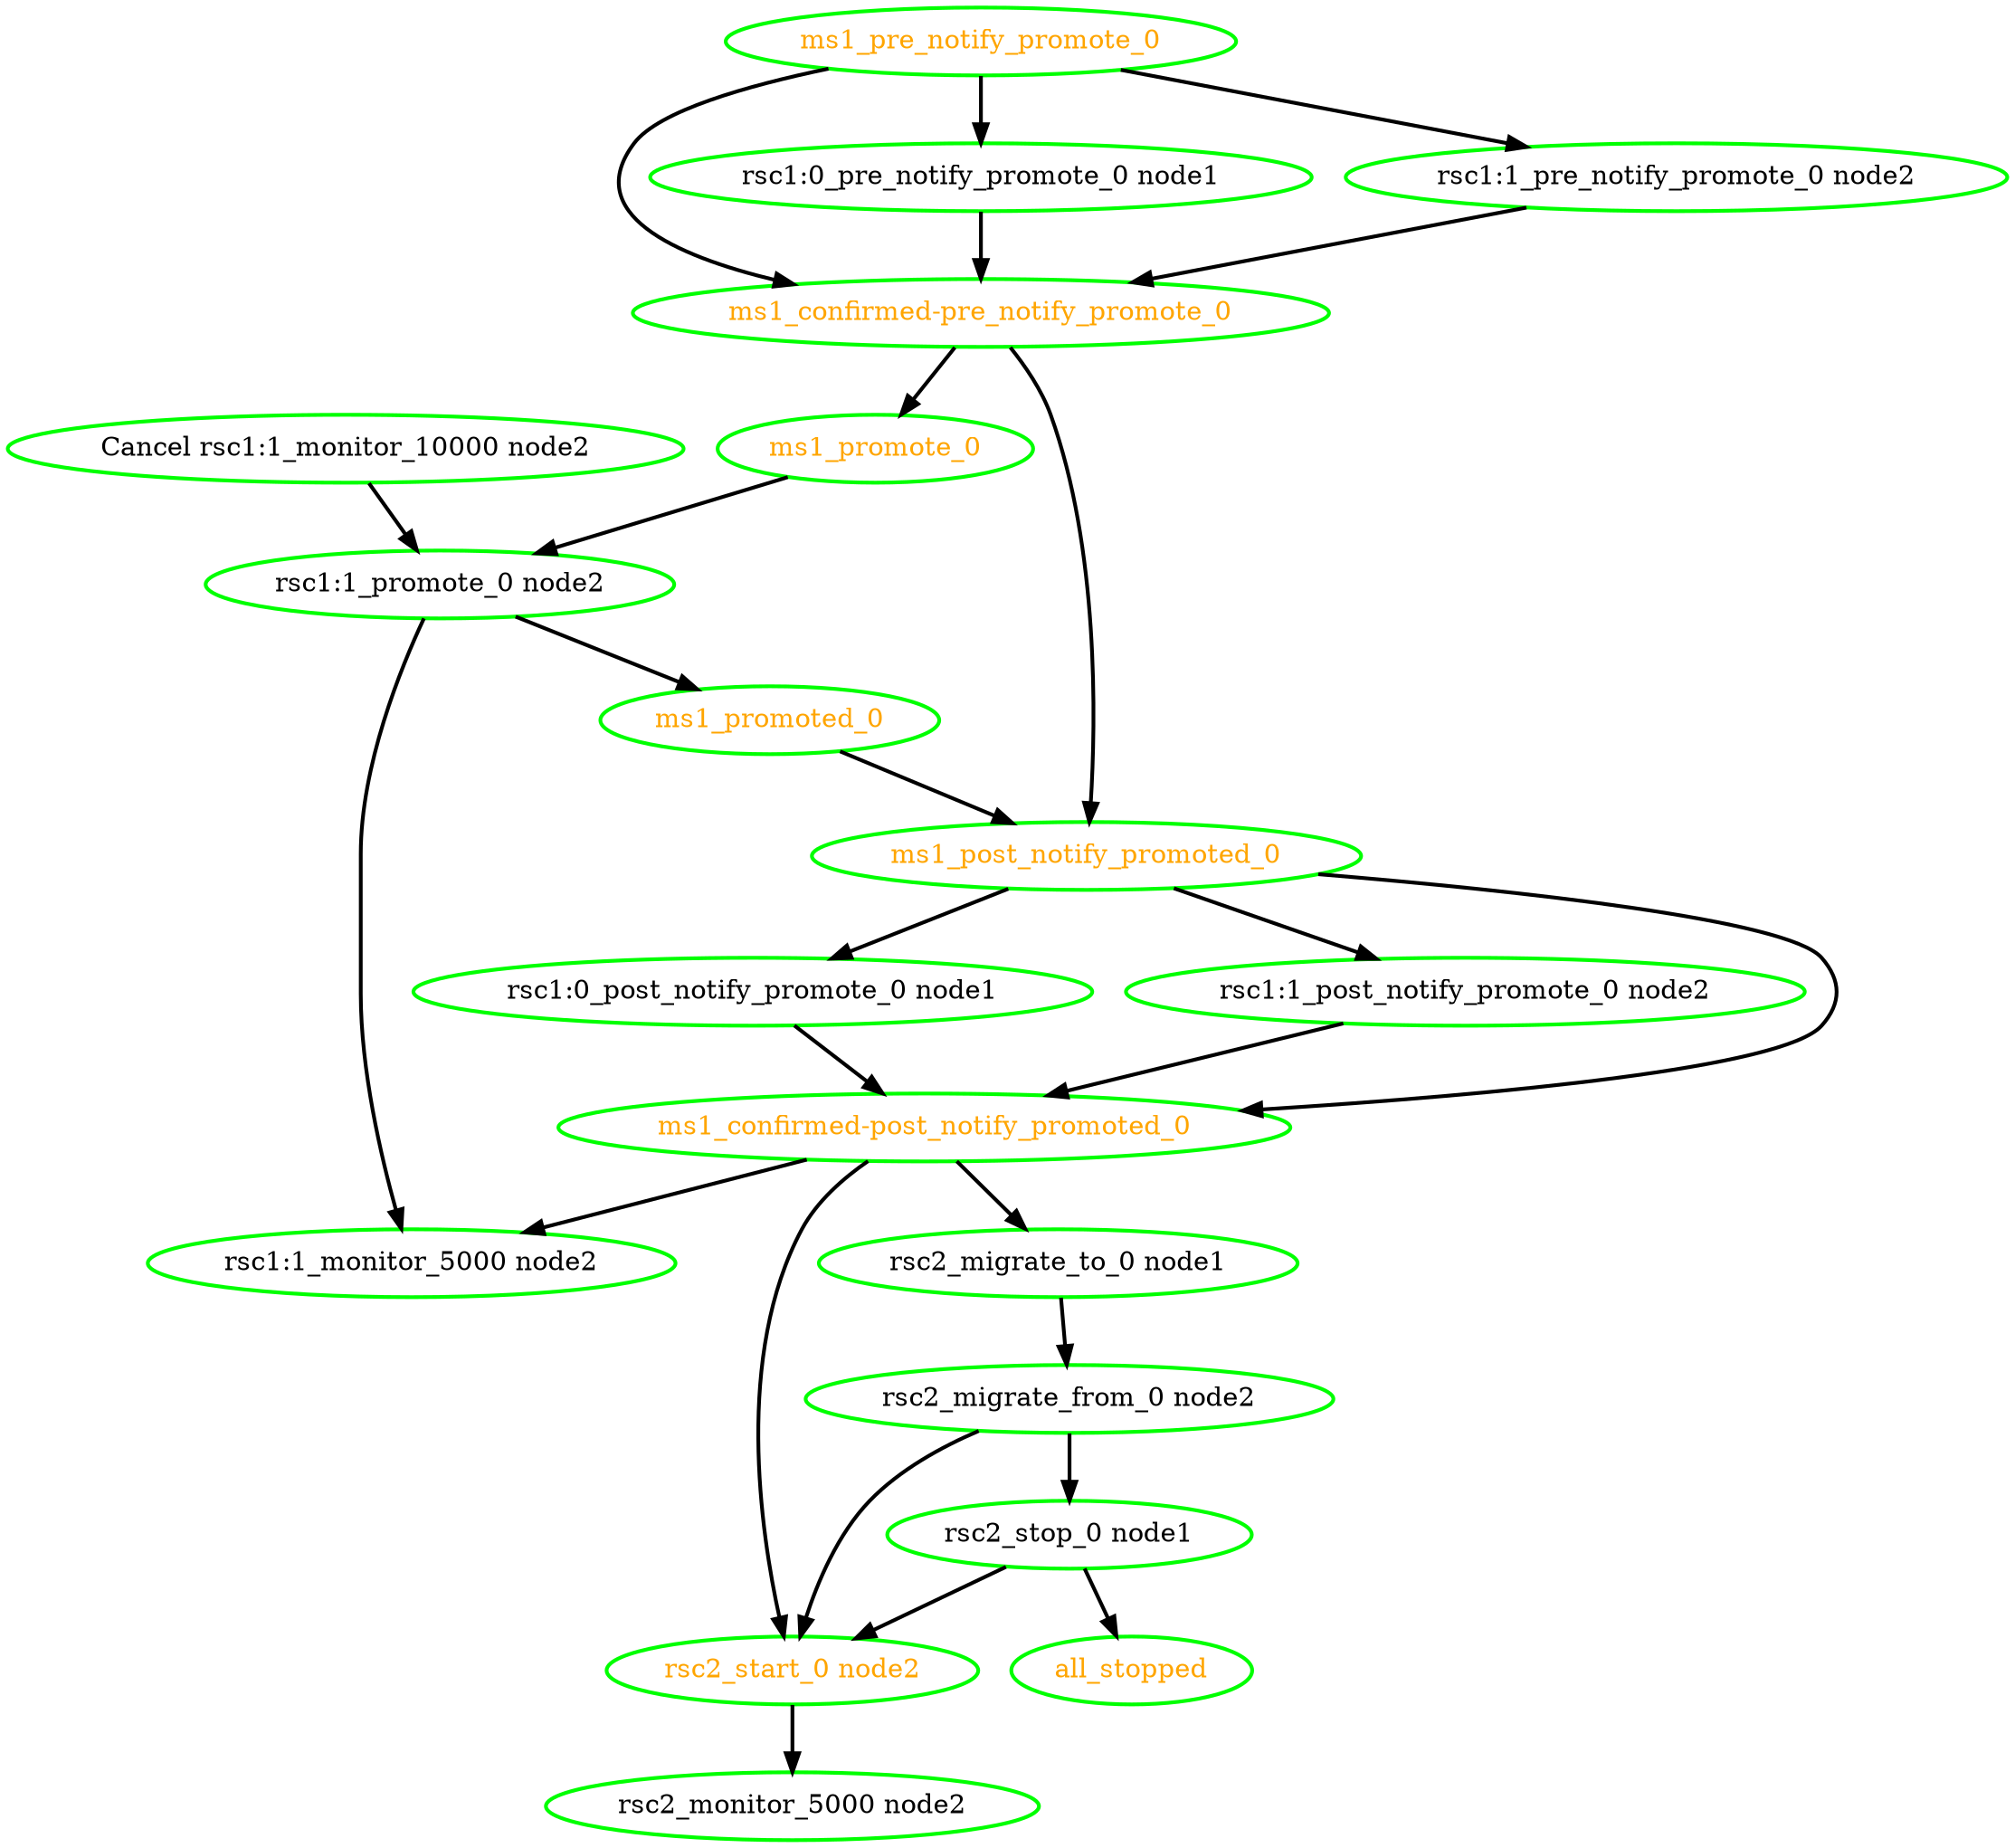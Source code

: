 digraph "g" {
"Cancel rsc1:1_monitor_10000 node2" -> "rsc1:1_promote_0 node2" [ style = bold]
"Cancel rsc1:1_monitor_10000 node2" [ style=bold color="green" fontcolor="black"]
"all_stopped" [ style=bold color="green" fontcolor="orange"]
"ms1_confirmed-post_notify_promoted_0" -> "rsc1:1_monitor_5000 node2" [ style = bold]
"ms1_confirmed-post_notify_promoted_0" -> "rsc2_migrate_to_0 node1" [ style = bold]
"ms1_confirmed-post_notify_promoted_0" -> "rsc2_start_0 node2" [ style = bold]
"ms1_confirmed-post_notify_promoted_0" [ style=bold color="green" fontcolor="orange"]
"ms1_confirmed-pre_notify_promote_0" -> "ms1_post_notify_promoted_0" [ style = bold]
"ms1_confirmed-pre_notify_promote_0" -> "ms1_promote_0" [ style = bold]
"ms1_confirmed-pre_notify_promote_0" [ style=bold color="green" fontcolor="orange"]
"ms1_post_notify_promoted_0" -> "ms1_confirmed-post_notify_promoted_0" [ style = bold]
"ms1_post_notify_promoted_0" -> "rsc1:0_post_notify_promote_0 node1" [ style = bold]
"ms1_post_notify_promoted_0" -> "rsc1:1_post_notify_promote_0 node2" [ style = bold]
"ms1_post_notify_promoted_0" [ style=bold color="green" fontcolor="orange"]
"ms1_pre_notify_promote_0" -> "ms1_confirmed-pre_notify_promote_0" [ style = bold]
"ms1_pre_notify_promote_0" -> "rsc1:0_pre_notify_promote_0 node1" [ style = bold]
"ms1_pre_notify_promote_0" -> "rsc1:1_pre_notify_promote_0 node2" [ style = bold]
"ms1_pre_notify_promote_0" [ style=bold color="green" fontcolor="orange"]
"ms1_promote_0" -> "rsc1:1_promote_0 node2" [ style = bold]
"ms1_promote_0" [ style=bold color="green" fontcolor="orange"]
"ms1_promoted_0" -> "ms1_post_notify_promoted_0" [ style = bold]
"ms1_promoted_0" [ style=bold color="green" fontcolor="orange"]
"rsc1:0_post_notify_promote_0 node1" -> "ms1_confirmed-post_notify_promoted_0" [ style = bold]
"rsc1:0_post_notify_promote_0 node1" [ style=bold color="green" fontcolor="black"]
"rsc1:0_pre_notify_promote_0 node1" -> "ms1_confirmed-pre_notify_promote_0" [ style = bold]
"rsc1:0_pre_notify_promote_0 node1" [ style=bold color="green" fontcolor="black"]
"rsc1:1_monitor_5000 node2" [ style=bold color="green" fontcolor="black"]
"rsc1:1_post_notify_promote_0 node2" -> "ms1_confirmed-post_notify_promoted_0" [ style = bold]
"rsc1:1_post_notify_promote_0 node2" [ style=bold color="green" fontcolor="black"]
"rsc1:1_pre_notify_promote_0 node2" -> "ms1_confirmed-pre_notify_promote_0" [ style = bold]
"rsc1:1_pre_notify_promote_0 node2" [ style=bold color="green" fontcolor="black"]
"rsc1:1_promote_0 node2" -> "ms1_promoted_0" [ style = bold]
"rsc1:1_promote_0 node2" -> "rsc1:1_monitor_5000 node2" [ style = bold]
"rsc1:1_promote_0 node2" [ style=bold color="green" fontcolor="black"]
"rsc2_migrate_from_0 node2" -> "rsc2_start_0 node2" [ style = bold]
"rsc2_migrate_from_0 node2" -> "rsc2_stop_0 node1" [ style = bold]
"rsc2_migrate_from_0 node2" [ style=bold color="green" fontcolor="black"]
"rsc2_migrate_to_0 node1" -> "rsc2_migrate_from_0 node2" [ style = bold]
"rsc2_migrate_to_0 node1" [ style=bold color="green" fontcolor="black"]
"rsc2_monitor_5000 node2" [ style=bold color="green" fontcolor="black"]
"rsc2_start_0 node2" -> "rsc2_monitor_5000 node2" [ style = bold]
"rsc2_start_0 node2" [ style=bold color="green" fontcolor="orange"]
"rsc2_stop_0 node1" -> "all_stopped" [ style = bold]
"rsc2_stop_0 node1" -> "rsc2_start_0 node2" [ style = bold]
"rsc2_stop_0 node1" [ style=bold color="green" fontcolor="black"]
}
